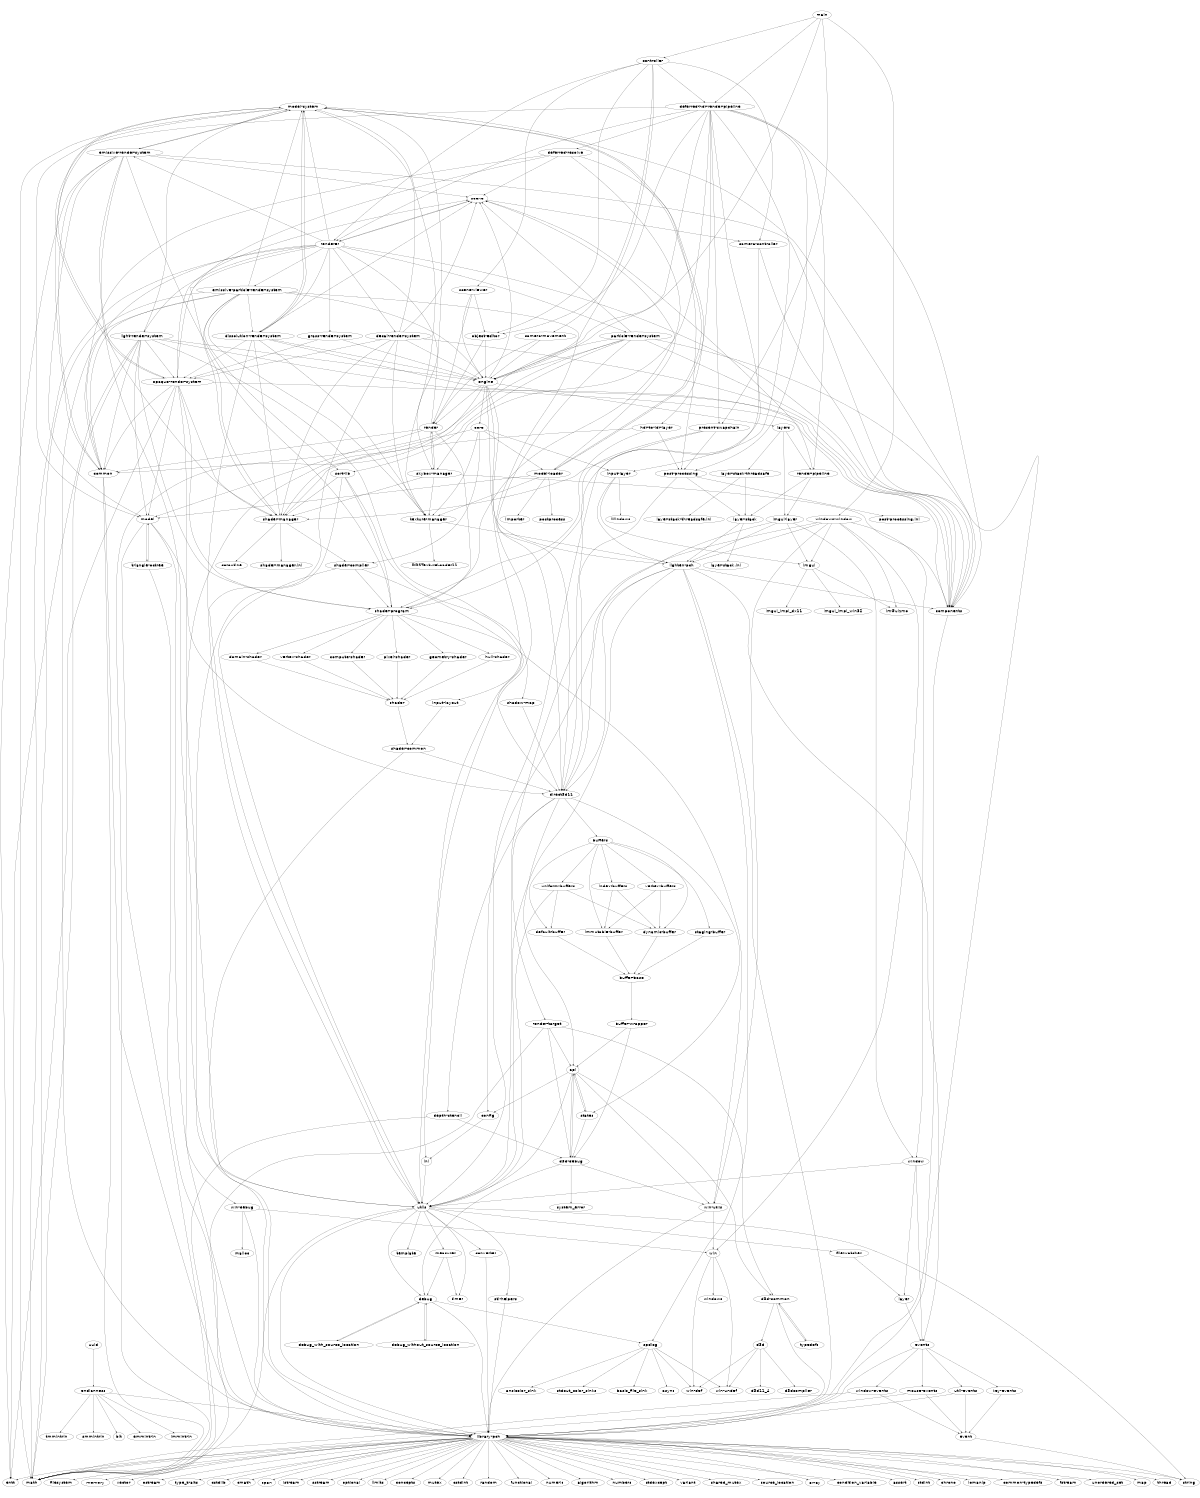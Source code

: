 digraph "source tree" {
    overlap=scale;
    size="8,10";
    ratio="fill";
    fontsize="32";
    fontname="Helvetica";
	node [fontsize="32", fontname="Helvetica"]
	clusterrank="local";
	"components" -> "library-pch"
	"input-layer" -> "lighten-pch"
	"model-system" -> "emissive-render-system"
	"emissive-particle-render-system" -> "shader-manager"
	"direct3d11" -> "api"
	"endianness" -> "library-pch"
	"emissive-particle-render-system" -> "library-pch"
	"win-debug" -> "malloc"
	"layers" -> "render-pipeline"
	"utils" -> "string"
	"win-debug" -> "library-pch"
	"light-render-system" -> "entt"
	"buffers" -> "staging-buffer"
	"pixel-shader" -> "shader"
	"debug_without_source_location" -> "debug"
	"model-system" -> "model"
	"engine" -> "lighten-pch"
	"renderer" -> "opaque-render-system"
	"dissolution-render-system" -> "scene"
	"emissive-particle-render-system" -> "engine"
	"renderer" -> "emissive-render-system"
	"engine" -> "utils"
	"events" -> "util-events"
	"decal-render-system" -> "components"
	"shader-program" -> "input-layout"
	"library-pch" -> "chrono"
	"shader-compiler" -> "shader-program"
	"shader-compiler" -> "utils"
	"emissive-particle-render-system" -> "dissolution-render-system"
	"windows-window" -> "ImGuizmo"
	"d3d-common" -> "library-pch"
	"file-watcher" -> "layer"
	"opaque-render-system" -> "components"
	"utils" -> "debug"
	"shader-compiler" -> "win-utils"
	"windows-window" -> "window"
	"events" -> "mouse-events"
	"library-pch" -> "entt"
	"library-pch" -> "iomanip"
	"common" -> "math"
	"particle-render-system" -> "scene"
	"win-utils" -> "win"
	"decal-render-system" -> "texture-manager"
	"api" -> "d3d-debug"
	"render-target" -> "d3d-debug"
	"library-pch" -> "common-typedefs"
	"renderer" -> "math"
	"imgui" -> "ImGuizmo"
	"particle-render-system" -> "direct3d11"
	"engine" -> "core"
	"main" -> "windows-window"
	"renderer" -> "decal-render-system"
	"decal-render-system" -> "engine"
	"d3d" -> "win-undef"
	"library-pch" -> "fstream"
	"particle-render-system" -> "math"
	"buffers" -> "dynamic-buffer"
	"skybox-manager" -> "render"
	"library-pch" -> "unordered_set"
	"deferred-resolve" -> "scene"
	"renderer" -> "emissive-particle-render-system"
	"main" -> "engine"
	"library-pch" -> "map"
	"imgui-layer" -> "direct3d11"
	"shadow-map" -> "direct3d11"
	"renderer" -> "skybox-manager"
	"opaque-render-system" -> "utils"
	"post-processing" -> "post-processing.inl"
	"present-swapchain" -> "shader-manager"
	"grass-render-system" -> "opaque-render-system"
	"d3d" -> "win-def"
	"states" -> "d3d-debug"
	"dynamic-buffer" -> "buffer-base"
	"emissive-render-system" -> "model-system"
	"core" -> "input-layer"
	"render" -> "common"
	"window" -> "layer"
	"win" -> "win-def"
	"render-pipeline" -> "scene"
	"mouse-events" -> "math"
	"states" -> "api"
	"emissive-render-system" -> "shader-manager"
	"stl-helpers" -> "library-pch"
	"library-pch" -> "thread"
	"particle-render-system" -> "components"
	"render-pipeline" -> "layer-stack"
	"win" -> "win-undef"
	"controller" -> "scene-viewer"
	"win-utils" -> "library-pch"
	"measurer" -> "timer"
	"lighten-pch" -> "spdlog"
	"deferred-hdr-render-pipeline" -> "input-layer"
	"geometry-shader" -> "shader"
	"win-debug" -> "win"
	"library-pch" -> "filesystem"
	"camera-controller" -> "components"
	"skybox-manager" -> "components"
	"buffer-base" -> "buffer-wrapper"
	"dissolution-render-system" -> "utils"
	"spdlog" -> "async"
	"dissolution-render-system" -> "opaque-render-system"
	"spdlog" -> "win-undef"
	"emissive-render-system" -> "shader-program"
	"model-loader" -> "texture-manager"
	"engine" -> "layers"
	"core" -> "texture-manager"
	"main" -> "present-swapchain"
	"renderer" -> "scene"
	"library-pch" -> "memory"
	"render" -> "shader-program"
	"layers" -> "layer-stack-threadsafe"
	"shader-program" -> "hull-shader"
	"shader-common" -> "library-pch"
	"render-target" -> "d3d-common"
	"decal-render-system" -> "model-system"
	"deferred-hdr-render-pipeline" -> "components"
	"scene-viewer" -> "render"
	"buffers" -> "immutable-buffer"
	"library-pch" -> "vector"
	"render" -> "skybox-manager"
	"renderer" -> "dissolution-render-system"
	"util-events" -> "library-pch"
	"model-system" -> "model-loader"
	"main" -> "controller"
	"controller" -> "engine"
	"events" -> "library-pch"
	"windows-window" -> "win-utils"
	"windows-window" -> "win"
	"events" -> "key-events"
	"opaque-render-system" -> "model-system"
	"layer-stack-threadsafe" -> "layer-stack-threadsafe.inl"
	"deferred-hdr-render-pipeline" -> "render-pipeline"
	"window" -> "utils"
	"api" -> "utils"
	"library-pch" -> "ostream"
	"library-pch" -> "type_traits"
	"library-pch" -> "cstdlib"
	"model-loader" -> "Importer"
	"events" -> "window-events"
	"input-layer" -> "imgui"
	"debug" -> "spdlog"
	"library-pch" -> "cmath"
	"d3d-common" -> "typedefs"
	"index-buffers" -> "dynamic-buffer"
	"direct3d11" -> "states"
	"shader-manager" -> "shader-manager.inl"
	"renderer" -> "light-render-system"
	"deferred-hdr-render-pipeline" -> "object-editor"
	"renderer" -> "model-system"
	"uuid" -> "endianness"
	"deferred-hdr-render-pipeline" -> "engine"
	"decal-render-system" -> "scene"
	"library-pch" -> "span"
	"window" -> "events"
	"uniform-buffers" -> "dynamic-buffer"
	"input-layer" -> "Windows"
	"library-pch" -> "istream"
	"grass-render-system" -> "engine"
	"skybox-manager" -> "shader-manager"
	"layer-stack" -> "layer-stack.inl"
	"scene-viewer" -> "engine"
	"endianness" -> "tmmintrin"
	"windows-window" -> "utils"
	"config" -> "ini"
	"decal-render-system" -> "opaque-render-system"
	"camera-movement" -> "engine"
	"engine" -> "win-debug"
	"window-events" -> "math"
	"depth-stencil" -> "d3d-debug"
	"light-render-system" -> "engine"
	"deferred-hdr-render-pipeline" -> "common"
	"library-pch" -> "sstream"
	"present-swapchain" -> "shader-program"
	"post-processing" -> "direct3d11"
	"shader-program" -> "domain-shader"
	"light-render-system" -> "math"
	"endianness" -> "smmintrin"
	"utils" -> "stl-helpers"
	"texture-manager" -> "DDSTextureLoader11"
	"emissive-render-system" -> "model"
	"model-loader" -> "model-system"
	"model" -> "math"
	"library-pch" -> "optional"
	"scene" -> "camera-controller"
	"hdr-to-ldr-layer" -> "post-processing"
	"event" -> "string"
	"ini" -> "utils"
	"immutable-buffer" -> "buffer-base"
	"endianness" -> "bit"
	"opaque-render-system" -> "common"
	"direct3d11" -> "buffers"
	"model-system" -> "math"
	"shader-common" -> "direct3d11"
	"render-target" -> "api"
	"default-buffer" -> "buffer-base"
	"renderer" -> "common"
	"emissive-render-system" -> "entt"
	"spdlog" -> "win-def"
	"particle-render-system" -> "sort-lib"
	"deferred-hdr-render-pipeline" -> "present-swapchain"
	"d3d-debug" -> "win-utils"
	"renderer" -> "particle-render-system"
	"depth-stencil" -> "math"
	"hull-shader" -> "shader"
	"controller" -> "renderer"
	"core" -> "shader-compiler"
	"engine" -> "ini"
	"engine" -> "scene"
	"controller" -> "deferred-hdr-render-pipeline"
	"dissolution-render-system" -> "components"
	"window-events" -> "event"
	"lighten-pch" -> "library-pch"
	"sort-lib" -> "shader-manager"
	"opaque-render-system" -> "entt"
	"utils" -> "math"
	"d3d" -> "d3d11_4"
	"vertex-shader" -> "shader"
	"render" -> "model"
	"utils" -> "timer"
	"layer-stack-threadsafe" -> "layer-stack"
	"model" -> "direct3d11"
	"decal-render-system" -> "shader-manager"
	"debug" -> "debug_without_source_location"
	"windows-window" -> "lighten-pch"
	"lighten-pch" -> "components"
	"emissive-particle-render-system" -> "texture-manager"
	"light-render-system" -> "shadow-map"
	"opaque-render-system" -> "model"
	"post-processing" -> "layer-stack"
	"converter" -> "library-pch"
	"input-layout" -> "shader-common"
	"vertex-buffers" -> "immutable-buffer"
	"compute-shader" -> "shader"
	"endianness" -> "emmintrin"
	"model" -> "library-pch"
	"library-pch" -> "limits"
	"library-pch" -> "concepts"
	"model-system" -> "opaque-render-system"
	"light-render-system" -> "model"
	"core" -> "model-loader"
	"hdr-to-ldr-layer" -> "shader-manager"
	"light-render-system" -> "opaque-render-system"
	"imgui" -> "imgui_impl_win32"
	"deferred-resolve" -> "shader-manager"
	"particle-render-system" -> "library-pch"
	"measurer" -> "debug"
	"object-editor" -> "engine"
	"api" -> "win-utils"
	"light-render-system" -> "model-system"
	"render" -> "model-system"
	"common" -> "library-pch"
	"renderer" -> "components"
	"utils" -> "library-pch"
	"library-pch" -> "mutex"
	"scene" -> "renderer"
	"deferred-resolve" -> "shader-program"
	"light-render-system" -> "shader-program"
	"model-system" -> "components"
	"index-buffers" -> "immutable-buffer"
	"emissive-particle-render-system" -> "model-system"
	"utils" -> "measurer"
	"layers" -> "imgui-layer"
	"texture-manager" -> "lighten-pch"
	"deferred-hdr-render-pipeline" -> "direct3d11"
	"opaque-render-system" -> "scene"
	"dissolution-render-system" -> "texture-manager"
	"windows-window" -> "imgui"
	"emissive-particle-render-system" -> "direct3d11"
	"render-target" -> "math"
	"d3d-debug" -> "api"
	"uniform-buffers" -> "utils"
	"library-pch" -> "cstdint"
	"deferred-hdr-render-pipeline" -> "deferred-resolve"
	"d3d" -> "d3dcompiler"
	"dissolution-render-system" -> "engine"
	"light-render-system" -> "components"
	"triangle-octree" -> "library-pch"
	"sort-lib" -> "direct3d11"
	"imgui" -> "imgui_impl_dx11"
	"particle-render-system" -> "engine"
	"scene-viewer" -> "object-editor"
	"utils" -> "converter"
	"object-editor" -> "render"
	"deferred-hdr-render-pipeline" -> "skybox-manager"
	"decal-render-system" -> "utils"
	"skybox-manager" -> "texture-manager"
	"library-pch" -> "random"
	"direct3d11" -> "render-target"
	"library-pch" -> "string"
	"key-events" -> "event"
	"library-pch" -> "functional"
	"vertex-buffers" -> "dynamic-buffer"
	"dissolution-render-system" -> "model-system"
	"sort-lib" -> "library-pch"
	"opaque-render-system" -> "shader-manager"
	"shader-manager" -> "coroutine"
	"lighten-pch" -> "config"
	"lighten-pch" -> "utils"
	"library-pch" -> "numeric"
	"deferred-hdr-render-pipeline" -> "renderer"
	"model" -> "triangle-octree"
	"model-system" -> "texture-manager"
	"lighten-pch" -> "events"
	"endianness" -> "immintrin"
	"shader-program" -> "pixel-shader"
	"model-loader" -> "model"
	"uniform-buffers" -> "default-buffer"
	"sort-lib" -> "shader-program"
	"core" -> "shader-manager"
	"deferred-resolve" -> "common"
	"emissive-particle-render-system" -> "common"
	"engine" -> "render"
	"emissive-render-system" -> "utils"
	"shader-program" -> "vertex-shader"
	"domain-shader" -> "shader"
	"camera-movement" -> "render"
	"api" -> "d3d-common"
	"d3d-debug" -> "system_error"
	"imgui-layer" -> "window"
	"controller" -> "camera-controller"
	"dissolution-render-system" -> "shader-manager"
	"direct3d11" -> "depth-stencil"
	"d3d-debug" -> "debug"
	"hdr-to-ldr-layer" -> "shader-program"
	"library-pch" -> "algorithm"
	"mouse-events" -> "event"
	"imgui-layer" -> "imgui"
	"win" -> "windows"
	"buffer-wrapper" -> "d3d-debug"
	"util-events" -> "event"
	"particle-render-system" -> "common"
	"controller" -> "camera-movement"
	"library-pch" -> "numbers"
	"shader-program" -> "geometry-shader"
	"render-pipeline" -> "imgui-layer"
	"shader" -> "shader-common"
	"triangle-octree" -> "model"
	"model-loader" -> "postprocess"
	"deferred-hdr-render-pipeline" -> "post-processing"
	"buffers" -> "uniform-buffers"
	"emissive-particle-render-system" -> "math"
	"library-pch" -> "stdexcept"
	"shader-program" -> "compute-shader"
	"library-pch" -> "variant"
	"typedefs" -> "d3d-common"
	"renderer" -> "grass-render-system"
	"library-pch" -> "shared_mutex"
	"emissive-render-system" -> "components"
	"emissive-render-system" -> "scene"
	"layer-stack" -> "lighten-pch"
	"emissive-render-system" -> "common"
	"api" -> "states"
	"library-pch" -> "source_location"
	"library-pch" -> "array"
	"controller" -> "object-editor"
	"present-swapchain" -> "post-processing"
	"main" -> "deferred-hdr-render-pipeline"
	"camera-controller" -> "utils"
	"spdlog" -> "ansicolor_sink"
	"emissive-particle-render-system" -> "sort-lib"
	"staging-buffer" -> "buffer-base"
	"buffers" -> "vertex-buffers"
	"library-pch" -> "condition_variable"
	"model-system" -> "dissolution-render-system"
	"debug" -> "debug_with_source_location"
	"library-pch" -> "assert"
	"imgui-layer" -> "lighten-pch"
	"deferred-resolve" -> "post-processing"
	"library-pch" -> "stdint"
	"deferred-hdr-render-pipeline" -> "hdr-to-ldr-layer"
	"debug_with_source_location" -> "debug"
	"d3d-common" -> "d3d"
	"utils" -> "file-watcher"
	"shader-manager" -> "shader-compiler"
	"opaque-render-system" -> "shader-program"
	"lighten-pch" -> "direct3d11"
	"debug" -> "library-pch"
	"utils" -> "template"
	"buffer-wrapper" -> "api"
	"library-pch" -> "math"
	"model-loader" -> "scene"
	"spdlog" -> "stdout_color_sinks"
	"layer" -> "events"
	"buffers" -> "default-buffer"
	"api" -> "config"
	"buffers" -> "index-buffers"
	"spdlog" -> "basic_file_sink"
	"light-render-system" -> "common"
}
